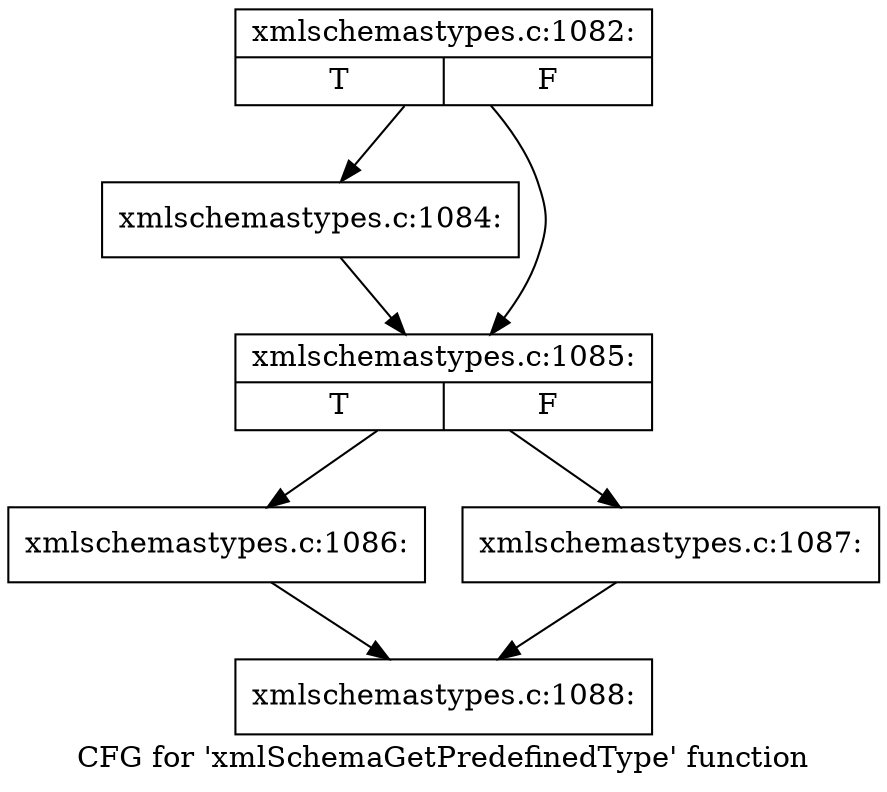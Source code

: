 digraph "CFG for 'xmlSchemaGetPredefinedType' function" {
	label="CFG for 'xmlSchemaGetPredefinedType' function";

	Node0x557d8d957e90 [shape=record,label="{xmlschemastypes.c:1082:|{<s0>T|<s1>F}}"];
	Node0x557d8d957e90 -> Node0x557d8d9579d0;
	Node0x557d8d957e90 -> Node0x557d8d953690;
	Node0x557d8d9579d0 [shape=record,label="{xmlschemastypes.c:1084:}"];
	Node0x557d8d9579d0 -> Node0x557d8d953690;
	Node0x557d8d953690 [shape=record,label="{xmlschemastypes.c:1085:|{<s0>T|<s1>F}}"];
	Node0x557d8d953690 -> Node0x557d8d95f6e0;
	Node0x557d8d953690 -> Node0x557d8d95f730;
	Node0x557d8d95f6e0 [shape=record,label="{xmlschemastypes.c:1086:}"];
	Node0x557d8d95f6e0 -> Node0x557d8d953490;
	Node0x557d8d95f730 [shape=record,label="{xmlschemastypes.c:1087:}"];
	Node0x557d8d95f730 -> Node0x557d8d953490;
	Node0x557d8d953490 [shape=record,label="{xmlschemastypes.c:1088:}"];
}
